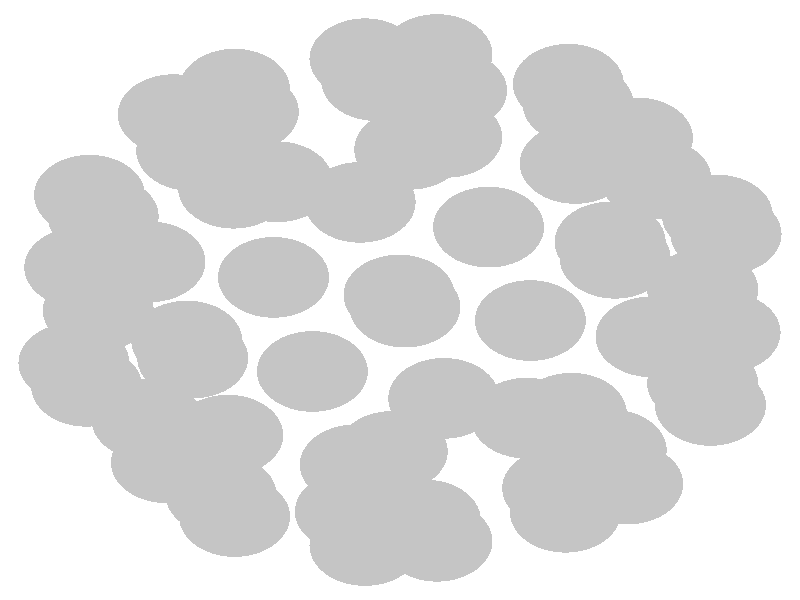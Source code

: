 #include "colors.inc"
#include "finish.inc"

global_settings {assumed_gamma 1 max_trace_level 6}
background {color White}
camera {orthographic
  right -8.22*x up 8.48*y
  direction 1.00*z
  location <0,0,50.00> look_at <0,0,0>}
light_source {<  2.00,   3.00,  40.00> color White
  area_light <0.70, 0, 0>, <0, 0.70, 0>, 3, 3
  adaptive 1 jitter}

#declare simple = finish {phong 0.7}
#declare pale = finish {ambient .5 diffuse .85 roughness .001 specular 0.200 }
#declare intermediate = finish {ambient 0.3 diffuse 0.6 specular 0.10 roughness 0.04 }
#declare vmd = finish {ambient .0 diffuse .65 phong 0.1 phong_size 40. specular 0.500 }
#declare jmol = finish {ambient .2 diffuse .6 specular 1 roughness .001 metallic}
#declare ase2 = finish {ambient 0.05 brilliance 3 diffuse 0.6 metallic specular 0.70 roughness 0.04 reflection 0.15}
#declare ase3 = finish {ambient .15 brilliance 2 diffuse .6 metallic specular 1. roughness .001 reflection .0}
#declare glass = finish {ambient .05 diffuse .3 specular 1. roughness .001}
#declare Rcell = 0.050;
#declare Rbond = 0.100;

#macro atom(LOC, R, COL, FIN)
  sphere{LOC, R texture{pigment{COL} finish{FIN}}}
#end
#macro constrain(LOC, R, COL, FIN)
union{torus{R, Rcell rotate 45*z texture{pigment{COL} finish{FIN}}}
      torus{R, Rcell rotate -45*z texture{pigment{COL} finish{FIN}}}
      translate LOC}
#end

atom(<  2.21,   0.59,  -0.84>, 0.57, rgb <0.56, 0.56, 0.56>, ase3) // #0 
atom(<  3.11,   0.15,  -1.87>, 0.57, rgb <0.56, 0.56, 0.56>, ase3) // #1 
atom(<  1.34,  -0.29,  -0.25>, 0.57, rgb <0.56, 0.56, 0.56>, ase3) // #2 
atom(<  3.11,  -1.18,  -2.27>, 0.57, rgb <0.56, 0.56, 0.56>, ase3) // #3 
atom(<  3.19,  -1.49,  -3.68>, 0.57, rgb <0.56, 0.56, 0.56>, ase3) // #4 
atom(<  3.26,   1.20,  -2.83>, 0.57, rgb <0.56, 0.56, 0.56>, ase3) // #5 
atom(<  3.35,   0.93,  -4.17>, 0.57, rgb <0.56, 0.56, 0.56>, ase3) // #6 
atom(<  3.34,  -0.46,  -4.61>, 0.57, rgb <0.56, 0.56, 0.56>, ase3) // #7 
atom(< -0.41,   1.38,  -0.30>, 0.57, rgb <0.56, 0.56, 0.56>, ase3) // #8 
atom(<  0.48,   2.30,  -0.91>, 0.57, rgb <0.56, 0.56, 0.56>, ase3) // #9 
atom(< -0.01,   0.07,   0.00>, 0.57, rgb <0.56, 0.56, 0.56>, ase3) // #10 
atom(<  1.80,   1.93,  -1.19>, 0.57, rgb <0.56, 0.56, 0.56>, ase3) // #11 
atom(<  2.44,   2.29,  -2.38>, 0.57, rgb <0.56, 0.56, 0.56>, ase3) // #12 
atom(< -0.24,   3.10,  -1.85>, 0.57, rgb <0.56, 0.56, 0.56>, ase3) // #13 
atom(<  0.38,   3.47,  -3.05>, 0.57, rgb <0.56, 0.56, 0.56>, ase3) // #14 
atom(<  1.73,   3.05,  -3.30>, 0.57, rgb <0.56, 0.56, 0.56>, ase3) // #15 
atom(< -2.13,  -0.82,  -0.85>, 0.57, rgb <0.56, 0.56, 0.56>, ase3) // #16 
atom(< -2.57,   0.54,  -1.16>, 0.57, rgb <0.56, 0.56, 0.56>, ase3) // #17 
atom(< -0.90,  -1.01,  -0.27>, 0.57, rgb <0.56, 0.56, 0.56>, ase3) // #18 
atom(< -1.71,   1.58,  -0.90>, 0.57, rgb <0.56, 0.56, 0.56>, ase3) // #19 
atom(< -1.61,   2.66,  -1.87>, 0.57, rgb <0.56, 0.56, 0.56>, ase3) // #20 
atom(< -3.29,   0.46,  -2.40>, 0.57, rgb <0.56, 0.56, 0.56>, ase3) // #21 
atom(< -3.19,   1.48,  -3.32>, 0.57, rgb <0.56, 0.56, 0.56>, ase3) // #22 
atom(< -2.33,   2.62,  -3.06>, 0.57, rgb <0.56, 0.56, 0.56>, ase3) // #23 
atom(< -0.51,  -2.99,  -1.71>, 0.57, rgb <0.56, 0.56, 0.56>, ase3) // #24 
atom(< -1.84,  -2.75,  -2.29>, 0.57, rgb <0.56, 0.56, 0.56>, ase3) // #25 
atom(< -0.08,  -2.14,  -0.69>, 0.57, rgb <0.56, 0.56, 0.56>, ase3) // #26 
atom(< -2.60,  -1.69,  -1.88>, 0.57, rgb <0.56, 0.56, 0.56>, ase3) // #27 
atom(< -3.35,  -0.89,  -2.86>, 0.57, rgb <0.56, 0.56, 0.56>, ase3) // #28 
atom(< -1.70,  -3.06,  -3.70>, 0.57, rgb <0.56, 0.56, 0.56>, ase3) // #29 
atom(< -2.40,  -2.30,  -4.64>, 0.57, rgb <0.56, 0.56, 0.56>, ase3) // #30 
atom(< -3.22,  -1.22,  -4.19>, 0.57, rgb <0.56, 0.56, 0.56>, ase3) // #31 
atom(<  2.17,  -2.12,  -1.69>, 0.57, rgb <0.56, 0.56, 0.56>, ase3) // #32 
atom(<  1.70,  -3.00,  -2.74>, 0.57, rgb <0.56, 0.56, 0.56>, ase3) // #33 
atom(<  1.30,  -1.67,  -0.71>, 0.57, rgb <0.56, 0.56, 0.56>, ase3) // #34 
atom(<  0.38,  -3.41,  -2.73>, 0.57, rgb <0.56, 0.56, 0.56>, ase3) // #35 
atom(< -0.36,  -3.47,  -3.96>, 0.57, rgb <0.56, 0.56, 0.56>, ase3) // #36 
atom(<  2.34,  -2.60,  -3.97>, 0.57, rgb <0.56, 0.56, 0.56>, ase3) // #37 
atom(<  1.62,  -2.66,  -5.17>, 0.57, rgb <0.56, 0.56, 0.56>, ase3) // #38 
atom(<  0.26,  -3.11,  -5.16>, 0.57, rgb <0.56, 0.56, 0.56>, ase3) // #39 
atom(< -2.19,  -0.58,  -6.20>, 0.57, rgb <0.56, 0.56, 0.56>, ase3) // #40 
atom(< -1.77,  -1.91,  -5.88>, 0.57, rgb <0.56, 0.56, 0.56>, ase3) // #41 
atom(< -0.46,  -2.33,  -6.15>, 0.57, rgb <0.56, 0.56, 0.56>, ase3) // #42 
atom(< -1.30,   0.32,  -6.77>, 0.57, rgb <0.56, 0.56, 0.56>, ase3) // #43 
atom(< -2.14,   2.11,  -5.34>, 0.57, rgb <0.56, 0.56, 0.56>, ase3) // #44 
atom(< -3.05,   1.18,  -4.71>, 0.57, rgb <0.56, 0.56, 0.56>, ase3) // #45 
atom(< -3.10,  -0.15,  -5.17>, 0.57, rgb <0.56, 0.56, 0.56>, ase3) // #46 
atom(< -1.26,   1.67,  -6.34>, 0.57, rgb <0.56, 0.56, 0.56>, ase3) // #47 
atom(<  0.53,   2.96,  -5.31>, 0.57, rgb <0.56, 0.56, 0.56>, ase3) // #48 
atom(< -0.36,   3.41,  -4.27>, 0.57, rgb <0.56, 0.56, 0.56>, ase3) // #49 
atom(< -1.70,   2.98,  -4.30>, 0.57, rgb <0.56, 0.56, 0.56>, ase3) // #50 
atom(<  0.10,   2.13,  -6.32>, 0.57, rgb <0.56, 0.56, 0.56>, ase3) // #51 
atom(<  2.16,   0.82,  -6.18>, 0.57, rgb <0.56, 0.56, 0.56>, ase3) // #52 
atom(<  2.63,   1.71,  -5.13>, 0.57, rgb <0.56, 0.56, 0.56>, ase3) // #53 
atom(<  1.83,   2.77,  -4.72>, 0.57, rgb <0.56, 0.56, 0.56>, ase3) // #54 
atom(<  0.91,   1.03,  -6.74>, 0.57, rgb <0.56, 0.56, 0.56>, ase3) // #55 
atom(<  0.45,  -1.39,  -6.71>, 0.57, rgb <0.56, 0.56, 0.56>, ase3) // #56 
atom(<  1.76,  -1.60,  -6.11>, 0.57, rgb <0.56, 0.56, 0.56>, ase3) // #57 
atom(<  2.58,  -0.52,  -5.86>, 0.57, rgb <0.56, 0.56, 0.56>, ase3) // #58 
atom(<  0.05,  -0.10,  -7.02>, 0.57, rgb <0.56, 0.56, 0.56>, ase3) // #59 
